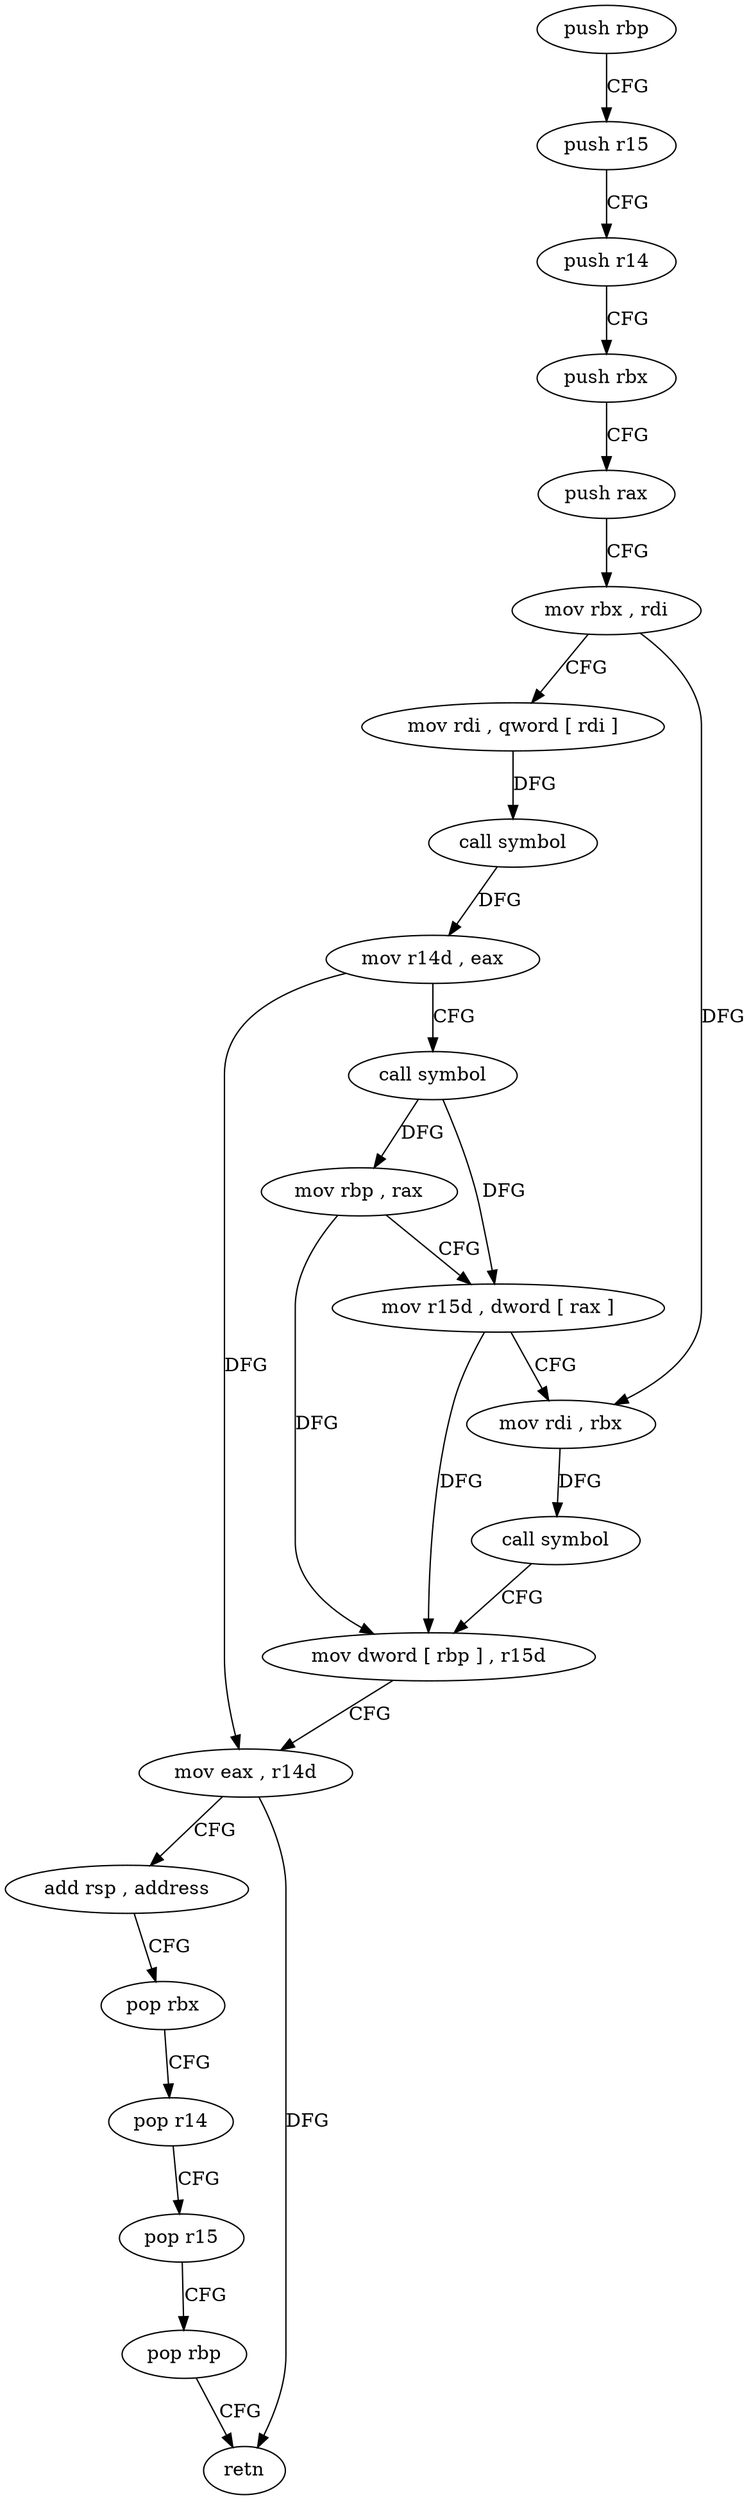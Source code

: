 digraph "func" {
"4223824" [label = "push rbp" ]
"4223825" [label = "push r15" ]
"4223827" [label = "push r14" ]
"4223829" [label = "push rbx" ]
"4223830" [label = "push rax" ]
"4223831" [label = "mov rbx , rdi" ]
"4223834" [label = "mov rdi , qword [ rdi ]" ]
"4223837" [label = "call symbol" ]
"4223842" [label = "mov r14d , eax" ]
"4223845" [label = "call symbol" ]
"4223850" [label = "mov rbp , rax" ]
"4223853" [label = "mov r15d , dword [ rax ]" ]
"4223856" [label = "mov rdi , rbx" ]
"4223859" [label = "call symbol" ]
"4223864" [label = "mov dword [ rbp ] , r15d" ]
"4223868" [label = "mov eax , r14d" ]
"4223871" [label = "add rsp , address" ]
"4223875" [label = "pop rbx" ]
"4223876" [label = "pop r14" ]
"4223878" [label = "pop r15" ]
"4223880" [label = "pop rbp" ]
"4223881" [label = "retn" ]
"4223824" -> "4223825" [ label = "CFG" ]
"4223825" -> "4223827" [ label = "CFG" ]
"4223827" -> "4223829" [ label = "CFG" ]
"4223829" -> "4223830" [ label = "CFG" ]
"4223830" -> "4223831" [ label = "CFG" ]
"4223831" -> "4223834" [ label = "CFG" ]
"4223831" -> "4223856" [ label = "DFG" ]
"4223834" -> "4223837" [ label = "DFG" ]
"4223837" -> "4223842" [ label = "DFG" ]
"4223842" -> "4223845" [ label = "CFG" ]
"4223842" -> "4223868" [ label = "DFG" ]
"4223845" -> "4223850" [ label = "DFG" ]
"4223845" -> "4223853" [ label = "DFG" ]
"4223850" -> "4223853" [ label = "CFG" ]
"4223850" -> "4223864" [ label = "DFG" ]
"4223853" -> "4223856" [ label = "CFG" ]
"4223853" -> "4223864" [ label = "DFG" ]
"4223856" -> "4223859" [ label = "DFG" ]
"4223859" -> "4223864" [ label = "CFG" ]
"4223864" -> "4223868" [ label = "CFG" ]
"4223868" -> "4223871" [ label = "CFG" ]
"4223868" -> "4223881" [ label = "DFG" ]
"4223871" -> "4223875" [ label = "CFG" ]
"4223875" -> "4223876" [ label = "CFG" ]
"4223876" -> "4223878" [ label = "CFG" ]
"4223878" -> "4223880" [ label = "CFG" ]
"4223880" -> "4223881" [ label = "CFG" ]
}
